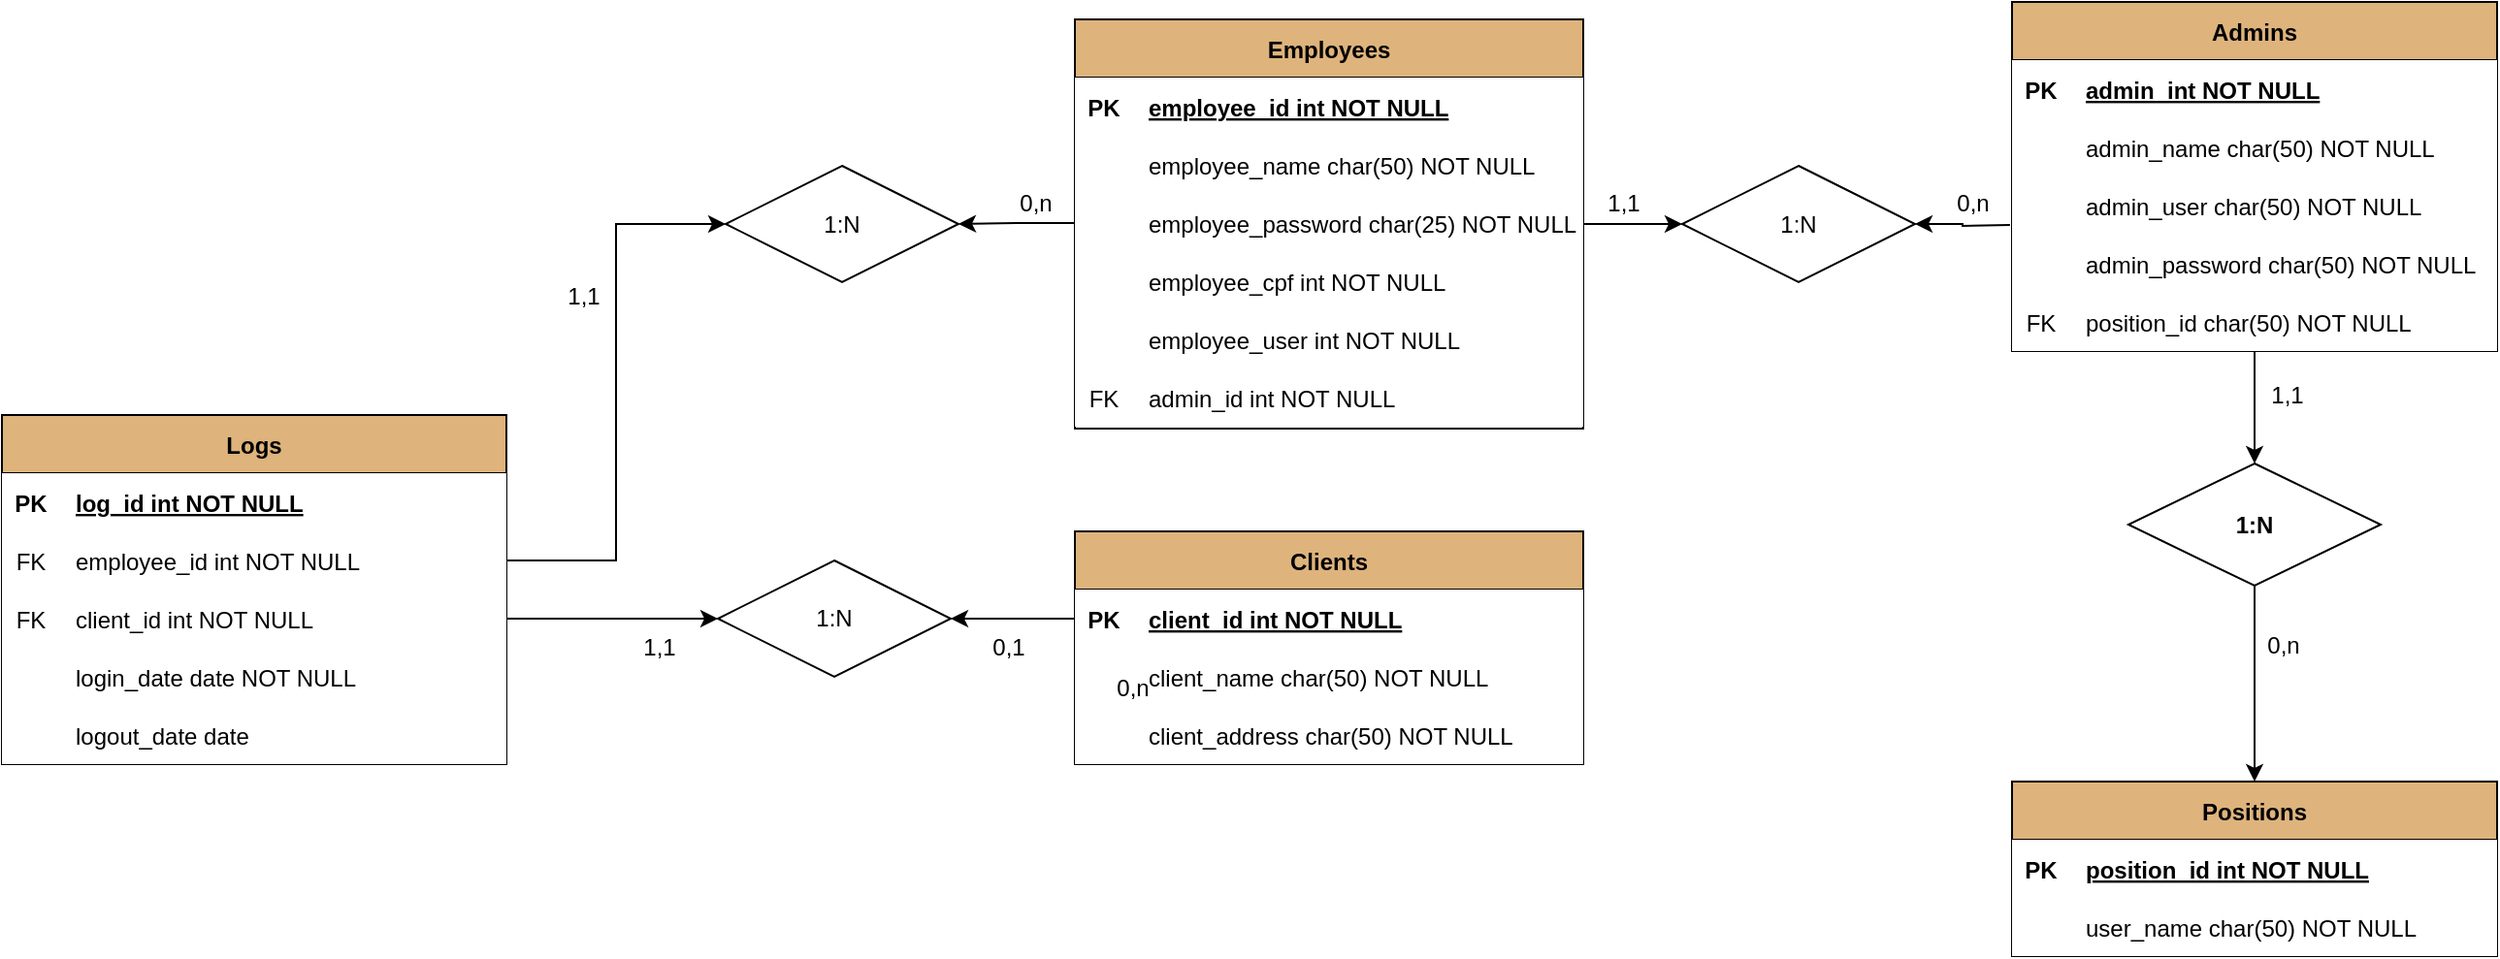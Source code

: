 <mxfile version="17.2.6" type="github">
  <diagram id="R2lEEEUBdFMjLlhIrx00" name="Page-1">
    <mxGraphModel dx="2379" dy="701" grid="0" gridSize="10" guides="1" tooltips="1" connect="1" arrows="1" fold="1" page="0" pageScale="1" pageWidth="850" pageHeight="1100" background="#ffffff" math="0" shadow="0" extFonts="Permanent Marker^https://fonts.googleapis.com/css?family=Permanent+Marker">
      <root>
        <mxCell id="0" />
        <mxCell id="1" parent="0" />
        <mxCell id="CRIsoeaPm788Cyf2TmOQ-90" value="" style="edgeStyle=orthogonalEdgeStyle;rounded=0;sketch=0;jumpStyle=none;orthogonalLoop=1;jettySize=auto;html=1;endSize=6;targetPerimeterSpacing=0;exitX=0.5;exitY=1;exitDx=0;exitDy=0;fontColor=#1D3557;labelBackgroundColor=#F1FAEE;swimlaneLine=1;strokeColor=default;shadow=0;" parent="1" source="C-vyLk0tnHw3VtMMgP7b-2" target="CRIsoeaPm788Cyf2TmOQ-89" edge="1">
          <mxGeometry relative="1" as="geometry" />
        </mxCell>
        <mxCell id="C-vyLk0tnHw3VtMMgP7b-2" value="Admins" style="shape=table;startSize=30;container=1;collapsible=1;childLayout=tableLayout;fixedRows=1;rowLines=0;fontStyle=1;align=center;resizeLast=1;rounded=0;sketch=0;swimlaneLine=1;strokeColor=default;shadow=0;fillColor=#DEB37C;" parent="1" vertex="1">
          <mxGeometry x="333" y="331" width="250" height="180" as="geometry" />
        </mxCell>
        <mxCell id="C-vyLk0tnHw3VtMMgP7b-3" value="" style="shape=partialRectangle;collapsible=0;dropTarget=0;pointerEvents=0;points=[[0,0.5],[1,0.5]];portConstraint=eastwest;top=0;left=0;right=0;bottom=1;rounded=1;sketch=0;swimlaneLine=1;strokeColor=default;shadow=0;" parent="C-vyLk0tnHw3VtMMgP7b-2" vertex="1">
          <mxGeometry y="30" width="250" height="30" as="geometry" />
        </mxCell>
        <mxCell id="C-vyLk0tnHw3VtMMgP7b-4" value="PK" style="shape=partialRectangle;overflow=hidden;connectable=0;top=0;left=0;bottom=0;right=0;fontStyle=1;rounded=1;sketch=0;swimlaneLine=1;strokeColor=default;shadow=0;" parent="C-vyLk0tnHw3VtMMgP7b-3" vertex="1">
          <mxGeometry width="30" height="30" as="geometry">
            <mxRectangle width="30" height="30" as="alternateBounds" />
          </mxGeometry>
        </mxCell>
        <mxCell id="C-vyLk0tnHw3VtMMgP7b-5" value="admin_int NOT NULL " style="shape=partialRectangle;overflow=hidden;connectable=0;top=0;left=0;bottom=0;right=0;align=left;spacingLeft=6;fontStyle=5;rounded=1;sketch=0;swimlaneLine=1;strokeColor=default;shadow=0;" parent="C-vyLk0tnHw3VtMMgP7b-3" vertex="1">
          <mxGeometry x="30" width="220" height="30" as="geometry">
            <mxRectangle width="220" height="30" as="alternateBounds" />
          </mxGeometry>
        </mxCell>
        <mxCell id="C-vyLk0tnHw3VtMMgP7b-6" value="" style="shape=partialRectangle;collapsible=0;dropTarget=0;pointerEvents=0;points=[[0,0.5],[1,0.5]];portConstraint=eastwest;top=0;left=0;right=0;bottom=0;rounded=1;sketch=0;swimlaneLine=1;strokeColor=default;shadow=0;" parent="C-vyLk0tnHw3VtMMgP7b-2" vertex="1">
          <mxGeometry y="60" width="250" height="30" as="geometry" />
        </mxCell>
        <mxCell id="C-vyLk0tnHw3VtMMgP7b-7" value="" style="shape=partialRectangle;overflow=hidden;connectable=0;top=0;left=0;bottom=0;right=0;rounded=1;sketch=0;swimlaneLine=1;strokeColor=default;shadow=0;" parent="C-vyLk0tnHw3VtMMgP7b-6" vertex="1">
          <mxGeometry width="30" height="30" as="geometry">
            <mxRectangle width="30" height="30" as="alternateBounds" />
          </mxGeometry>
        </mxCell>
        <mxCell id="C-vyLk0tnHw3VtMMgP7b-8" value="admin_name char(50) NOT NULL" style="shape=partialRectangle;overflow=hidden;connectable=0;top=0;left=0;bottom=0;right=0;align=left;spacingLeft=6;rounded=1;sketch=0;swimlaneLine=1;strokeColor=default;shadow=0;" parent="C-vyLk0tnHw3VtMMgP7b-6" vertex="1">
          <mxGeometry x="30" width="220" height="30" as="geometry">
            <mxRectangle width="220" height="30" as="alternateBounds" />
          </mxGeometry>
        </mxCell>
        <mxCell id="CRIsoeaPm788Cyf2TmOQ-95" value="" style="shape=partialRectangle;collapsible=0;dropTarget=0;pointerEvents=0;points=[[0,0.5],[1,0.5]];portConstraint=eastwest;top=0;left=0;right=0;bottom=0;rounded=1;sketch=0;swimlaneLine=1;strokeColor=default;shadow=0;" parent="C-vyLk0tnHw3VtMMgP7b-2" vertex="1">
          <mxGeometry y="90" width="250" height="30" as="geometry" />
        </mxCell>
        <mxCell id="CRIsoeaPm788Cyf2TmOQ-96" value="" style="shape=partialRectangle;overflow=hidden;connectable=0;top=0;left=0;bottom=0;right=0;rounded=1;sketch=0;swimlaneLine=1;strokeColor=default;shadow=0;" parent="CRIsoeaPm788Cyf2TmOQ-95" vertex="1">
          <mxGeometry width="30" height="30" as="geometry">
            <mxRectangle width="30" height="30" as="alternateBounds" />
          </mxGeometry>
        </mxCell>
        <mxCell id="CRIsoeaPm788Cyf2TmOQ-97" value="admin_user char(50) NOT NULL" style="shape=partialRectangle;overflow=hidden;connectable=0;top=0;left=0;bottom=0;right=0;align=left;spacingLeft=6;rounded=1;sketch=0;swimlaneLine=1;strokeColor=default;shadow=0;" parent="CRIsoeaPm788Cyf2TmOQ-95" vertex="1">
          <mxGeometry x="30" width="220" height="30" as="geometry">
            <mxRectangle width="220" height="30" as="alternateBounds" />
          </mxGeometry>
        </mxCell>
        <mxCell id="C-vyLk0tnHw3VtMMgP7b-9" value="" style="shape=partialRectangle;collapsible=0;dropTarget=0;pointerEvents=0;points=[[0,0.5],[1,0.5]];portConstraint=eastwest;top=0;left=0;right=0;bottom=0;rounded=1;sketch=0;swimlaneLine=1;strokeColor=default;shadow=0;" parent="C-vyLk0tnHw3VtMMgP7b-2" vertex="1">
          <mxGeometry y="120" width="250" height="30" as="geometry" />
        </mxCell>
        <mxCell id="C-vyLk0tnHw3VtMMgP7b-10" value="" style="shape=partialRectangle;overflow=hidden;connectable=0;top=0;left=0;bottom=0;right=0;rounded=1;sketch=0;swimlaneLine=1;strokeColor=default;shadow=0;" parent="C-vyLk0tnHw3VtMMgP7b-9" vertex="1">
          <mxGeometry width="30" height="30" as="geometry">
            <mxRectangle width="30" height="30" as="alternateBounds" />
          </mxGeometry>
        </mxCell>
        <mxCell id="C-vyLk0tnHw3VtMMgP7b-11" value="admin_password char(50) NOT NULL" style="shape=partialRectangle;overflow=hidden;connectable=0;top=0;left=0;bottom=0;right=0;align=left;spacingLeft=6;rounded=1;sketch=0;swimlaneLine=1;strokeColor=default;shadow=0;" parent="C-vyLk0tnHw3VtMMgP7b-9" vertex="1">
          <mxGeometry x="30" width="220" height="30" as="geometry">
            <mxRectangle width="220" height="30" as="alternateBounds" />
          </mxGeometry>
        </mxCell>
        <mxCell id="CRIsoeaPm788Cyf2TmOQ-65" value="" style="shape=partialRectangle;collapsible=0;dropTarget=0;pointerEvents=0;points=[[0,0.5],[1,0.5]];portConstraint=eastwest;top=0;left=0;right=0;bottom=0;rounded=1;sketch=0;swimlaneLine=1;strokeColor=default;shadow=0;" parent="C-vyLk0tnHw3VtMMgP7b-2" vertex="1">
          <mxGeometry y="150" width="250" height="30" as="geometry" />
        </mxCell>
        <mxCell id="CRIsoeaPm788Cyf2TmOQ-66" value="FK" style="shape=partialRectangle;overflow=hidden;connectable=0;top=0;left=0;bottom=0;right=0;rounded=1;sketch=0;swimlaneLine=1;strokeColor=default;shadow=0;" parent="CRIsoeaPm788Cyf2TmOQ-65" vertex="1">
          <mxGeometry width="30" height="30" as="geometry">
            <mxRectangle width="30" height="30" as="alternateBounds" />
          </mxGeometry>
        </mxCell>
        <mxCell id="CRIsoeaPm788Cyf2TmOQ-67" value="position_id char(50) NOT NULL" style="shape=partialRectangle;overflow=hidden;connectable=0;top=0;left=0;bottom=0;right=0;align=left;spacingLeft=6;rounded=1;sketch=0;swimlaneLine=1;strokeColor=default;shadow=0;" parent="CRIsoeaPm788Cyf2TmOQ-65" vertex="1">
          <mxGeometry x="30" width="220" height="30" as="geometry">
            <mxRectangle width="220" height="30" as="alternateBounds" />
          </mxGeometry>
        </mxCell>
        <mxCell id="C-vyLk0tnHw3VtMMgP7b-23" value="Employees" style="shape=table;startSize=30;container=1;collapsible=1;childLayout=tableLayout;fixedRows=1;rowLines=0;fontStyle=1;align=center;resizeLast=1;rounded=0;sketch=0;swimlaneLine=1;strokeColor=default;shadow=0;fillColor=#DEB37C;" parent="1" vertex="1">
          <mxGeometry x="-150" y="340" width="262" height="211" as="geometry" />
        </mxCell>
        <mxCell id="C-vyLk0tnHw3VtMMgP7b-24" value="" style="shape=partialRectangle;collapsible=0;dropTarget=0;pointerEvents=0;points=[[0,0.5],[1,0.5]];portConstraint=eastwest;top=0;left=0;right=0;bottom=1;rounded=1;sketch=0;swimlaneLine=1;strokeColor=default;shadow=0;" parent="C-vyLk0tnHw3VtMMgP7b-23" vertex="1">
          <mxGeometry y="30" width="262" height="30" as="geometry" />
        </mxCell>
        <mxCell id="C-vyLk0tnHw3VtMMgP7b-25" value="PK" style="shape=partialRectangle;overflow=hidden;connectable=0;top=0;left=0;bottom=0;right=0;fontStyle=1;rounded=1;sketch=0;swimlaneLine=1;strokeColor=default;shadow=0;" parent="C-vyLk0tnHw3VtMMgP7b-24" vertex="1">
          <mxGeometry width="30" height="30" as="geometry">
            <mxRectangle width="30" height="30" as="alternateBounds" />
          </mxGeometry>
        </mxCell>
        <mxCell id="C-vyLk0tnHw3VtMMgP7b-26" value="employee_id int NOT NULL " style="shape=partialRectangle;overflow=hidden;connectable=0;top=0;left=0;bottom=0;right=0;align=left;spacingLeft=6;fontStyle=5;rounded=1;sketch=0;swimlaneLine=1;strokeColor=default;shadow=0;" parent="C-vyLk0tnHw3VtMMgP7b-24" vertex="1">
          <mxGeometry x="30" width="232" height="30" as="geometry">
            <mxRectangle width="232" height="30" as="alternateBounds" />
          </mxGeometry>
        </mxCell>
        <mxCell id="C-vyLk0tnHw3VtMMgP7b-27" value="" style="shape=partialRectangle;collapsible=0;dropTarget=0;pointerEvents=0;points=[[0,0.5],[1,0.5]];portConstraint=eastwest;top=0;left=0;right=0;bottom=0;rounded=1;sketch=0;swimlaneLine=1;strokeColor=default;shadow=0;" parent="C-vyLk0tnHw3VtMMgP7b-23" vertex="1">
          <mxGeometry y="60" width="262" height="30" as="geometry" />
        </mxCell>
        <mxCell id="C-vyLk0tnHw3VtMMgP7b-28" value="" style="shape=partialRectangle;overflow=hidden;connectable=0;top=0;left=0;bottom=0;right=0;rounded=1;sketch=0;swimlaneLine=1;strokeColor=default;shadow=0;" parent="C-vyLk0tnHw3VtMMgP7b-27" vertex="1">
          <mxGeometry width="30" height="30" as="geometry">
            <mxRectangle width="30" height="30" as="alternateBounds" />
          </mxGeometry>
        </mxCell>
        <mxCell id="C-vyLk0tnHw3VtMMgP7b-29" value="employee_name char(50) NOT NULL" style="shape=partialRectangle;overflow=hidden;connectable=0;top=0;left=0;bottom=0;right=0;align=left;spacingLeft=6;rounded=1;sketch=0;swimlaneLine=1;strokeColor=default;shadow=0;" parent="C-vyLk0tnHw3VtMMgP7b-27" vertex="1">
          <mxGeometry x="30" width="232" height="30" as="geometry">
            <mxRectangle width="232" height="30" as="alternateBounds" />
          </mxGeometry>
        </mxCell>
        <mxCell id="CRIsoeaPm788Cyf2TmOQ-42" value="" style="shape=partialRectangle;collapsible=0;dropTarget=0;pointerEvents=0;points=[[0,0.5],[1,0.5]];portConstraint=eastwest;top=0;left=0;right=0;bottom=0;rounded=1;sketch=0;swimlaneLine=1;strokeColor=default;shadow=0;" parent="C-vyLk0tnHw3VtMMgP7b-23" vertex="1">
          <mxGeometry y="90" width="262" height="30" as="geometry" />
        </mxCell>
        <mxCell id="CRIsoeaPm788Cyf2TmOQ-43" value="" style="shape=partialRectangle;overflow=hidden;connectable=0;top=0;left=0;bottom=0;right=0;rounded=1;sketch=0;swimlaneLine=1;strokeColor=default;shadow=0;" parent="CRIsoeaPm788Cyf2TmOQ-42" vertex="1">
          <mxGeometry width="30" height="30" as="geometry">
            <mxRectangle width="30" height="30" as="alternateBounds" />
          </mxGeometry>
        </mxCell>
        <mxCell id="CRIsoeaPm788Cyf2TmOQ-44" value="employee_password char(25) NOT NULL" style="shape=partialRectangle;overflow=hidden;connectable=0;top=0;left=0;bottom=0;right=0;align=left;spacingLeft=6;rounded=1;sketch=0;swimlaneLine=1;strokeColor=default;shadow=0;" parent="CRIsoeaPm788Cyf2TmOQ-42" vertex="1">
          <mxGeometry x="30" width="232" height="30" as="geometry">
            <mxRectangle width="232" height="30" as="alternateBounds" />
          </mxGeometry>
        </mxCell>
        <mxCell id="CRIsoeaPm788Cyf2TmOQ-62" value="" style="shape=partialRectangle;collapsible=0;dropTarget=0;pointerEvents=0;points=[[0,0.5],[1,0.5]];portConstraint=eastwest;top=0;left=0;right=0;bottom=0;rounded=1;sketch=0;swimlaneLine=1;strokeColor=default;shadow=0;" parent="C-vyLk0tnHw3VtMMgP7b-23" vertex="1">
          <mxGeometry y="120" width="262" height="30" as="geometry" />
        </mxCell>
        <mxCell id="CRIsoeaPm788Cyf2TmOQ-63" value="" style="shape=partialRectangle;overflow=hidden;connectable=0;top=0;left=0;bottom=0;right=0;rounded=1;sketch=0;swimlaneLine=1;strokeColor=default;shadow=0;" parent="CRIsoeaPm788Cyf2TmOQ-62" vertex="1">
          <mxGeometry width="30" height="30" as="geometry">
            <mxRectangle width="30" height="30" as="alternateBounds" />
          </mxGeometry>
        </mxCell>
        <mxCell id="CRIsoeaPm788Cyf2TmOQ-64" value="employee_cpf int NOT NULL" style="shape=partialRectangle;overflow=hidden;connectable=0;top=0;left=0;bottom=0;right=0;align=left;spacingLeft=6;rounded=1;sketch=0;swimlaneLine=1;strokeColor=default;shadow=0;" parent="CRIsoeaPm788Cyf2TmOQ-62" vertex="1">
          <mxGeometry x="30" width="232" height="30" as="geometry">
            <mxRectangle width="232" height="30" as="alternateBounds" />
          </mxGeometry>
        </mxCell>
        <mxCell id="CRIsoeaPm788Cyf2TmOQ-92" value="" style="shape=partialRectangle;collapsible=0;dropTarget=0;pointerEvents=0;points=[[0,0.5],[1,0.5]];portConstraint=eastwest;top=0;left=0;right=0;bottom=0;rounded=1;sketch=0;swimlaneLine=1;strokeColor=default;shadow=0;" parent="C-vyLk0tnHw3VtMMgP7b-23" vertex="1">
          <mxGeometry y="150" width="262" height="30" as="geometry" />
        </mxCell>
        <mxCell id="CRIsoeaPm788Cyf2TmOQ-93" value="" style="shape=partialRectangle;overflow=hidden;connectable=0;top=0;left=0;bottom=0;right=0;rounded=1;sketch=0;swimlaneLine=1;strokeColor=default;shadow=0;" parent="CRIsoeaPm788Cyf2TmOQ-92" vertex="1">
          <mxGeometry width="30" height="30" as="geometry">
            <mxRectangle width="30" height="30" as="alternateBounds" />
          </mxGeometry>
        </mxCell>
        <mxCell id="CRIsoeaPm788Cyf2TmOQ-94" value="employee_user int NOT NULL" style="shape=partialRectangle;overflow=hidden;connectable=0;top=0;left=0;bottom=0;right=0;align=left;spacingLeft=6;rounded=1;sketch=0;swimlaneLine=1;strokeColor=default;shadow=0;" parent="CRIsoeaPm788Cyf2TmOQ-92" vertex="1">
          <mxGeometry x="30" width="232" height="30" as="geometry">
            <mxRectangle width="232" height="30" as="alternateBounds" />
          </mxGeometry>
        </mxCell>
        <mxCell id="CRIsoeaPm788Cyf2TmOQ-55" value="" style="shape=partialRectangle;collapsible=0;dropTarget=0;pointerEvents=0;points=[[0,0.5],[1,0.5]];portConstraint=eastwest;top=0;left=0;right=0;bottom=0;rounded=1;sketch=0;swimlaneLine=1;strokeColor=default;shadow=0;" parent="C-vyLk0tnHw3VtMMgP7b-23" vertex="1">
          <mxGeometry y="180" width="262" height="30" as="geometry" />
        </mxCell>
        <mxCell id="CRIsoeaPm788Cyf2TmOQ-56" value="FK" style="shape=partialRectangle;overflow=hidden;connectable=0;top=0;left=0;bottom=0;right=0;rounded=1;sketch=0;swimlaneLine=1;strokeColor=default;shadow=0;" parent="CRIsoeaPm788Cyf2TmOQ-55" vertex="1">
          <mxGeometry width="30" height="30" as="geometry">
            <mxRectangle width="30" height="30" as="alternateBounds" />
          </mxGeometry>
        </mxCell>
        <mxCell id="CRIsoeaPm788Cyf2TmOQ-57" value="admin_id int NOT NULL" style="shape=partialRectangle;overflow=hidden;connectable=0;top=0;left=0;bottom=0;right=0;align=left;spacingLeft=6;rounded=1;sketch=0;swimlaneLine=1;strokeColor=default;shadow=0;" parent="CRIsoeaPm788Cyf2TmOQ-55" vertex="1">
          <mxGeometry x="30" width="232" height="30" as="geometry">
            <mxRectangle width="232" height="30" as="alternateBounds" />
          </mxGeometry>
        </mxCell>
        <mxCell id="CRIsoeaPm788Cyf2TmOQ-2" value="Clients" style="shape=table;startSize=30;container=1;collapsible=1;childLayout=tableLayout;fixedRows=1;rowLines=0;fontStyle=1;align=center;resizeLast=1;rounded=0;sketch=0;swimlaneLine=1;strokeColor=default;shadow=0;fillColor=#DEB37C;" parent="1" vertex="1">
          <mxGeometry x="-150" y="604" width="262" height="120" as="geometry" />
        </mxCell>
        <mxCell id="CRIsoeaPm788Cyf2TmOQ-3" value="" style="shape=partialRectangle;collapsible=0;dropTarget=0;pointerEvents=0;points=[[0,0.5],[1,0.5]];portConstraint=eastwest;top=0;left=0;right=0;bottom=1;rounded=1;sketch=0;swimlaneLine=1;strokeColor=default;shadow=0;" parent="CRIsoeaPm788Cyf2TmOQ-2" vertex="1">
          <mxGeometry y="30" width="262" height="30" as="geometry" />
        </mxCell>
        <mxCell id="CRIsoeaPm788Cyf2TmOQ-4" value="PK" style="shape=partialRectangle;overflow=hidden;connectable=0;top=0;left=0;bottom=0;right=0;fontStyle=1;rounded=1;sketch=0;swimlaneLine=1;strokeColor=default;shadow=0;" parent="CRIsoeaPm788Cyf2TmOQ-3" vertex="1">
          <mxGeometry width="30" height="30" as="geometry">
            <mxRectangle width="30" height="30" as="alternateBounds" />
          </mxGeometry>
        </mxCell>
        <mxCell id="CRIsoeaPm788Cyf2TmOQ-5" value="client_id int NOT NULL " style="shape=partialRectangle;overflow=hidden;connectable=0;top=0;left=0;bottom=0;right=0;align=left;spacingLeft=6;fontStyle=5;rounded=1;sketch=0;swimlaneLine=1;strokeColor=default;shadow=0;" parent="CRIsoeaPm788Cyf2TmOQ-3" vertex="1">
          <mxGeometry x="30" width="232" height="30" as="geometry">
            <mxRectangle width="232" height="30" as="alternateBounds" />
          </mxGeometry>
        </mxCell>
        <mxCell id="CRIsoeaPm788Cyf2TmOQ-6" value="" style="shape=partialRectangle;collapsible=0;dropTarget=0;pointerEvents=0;points=[[0,0.5],[1,0.5]];portConstraint=eastwest;top=0;left=0;right=0;bottom=0;rounded=1;sketch=0;swimlaneLine=1;strokeColor=default;shadow=0;" parent="CRIsoeaPm788Cyf2TmOQ-2" vertex="1">
          <mxGeometry y="60" width="262" height="30" as="geometry" />
        </mxCell>
        <mxCell id="CRIsoeaPm788Cyf2TmOQ-7" value="" style="shape=partialRectangle;overflow=hidden;connectable=0;top=0;left=0;bottom=0;right=0;rounded=1;sketch=0;swimlaneLine=1;strokeColor=default;shadow=0;" parent="CRIsoeaPm788Cyf2TmOQ-6" vertex="1">
          <mxGeometry width="30" height="30" as="geometry">
            <mxRectangle width="30" height="30" as="alternateBounds" />
          </mxGeometry>
        </mxCell>
        <mxCell id="CRIsoeaPm788Cyf2TmOQ-8" value="client_name char(50) NOT NULL" style="shape=partialRectangle;overflow=hidden;connectable=0;top=0;left=0;bottom=0;right=0;align=left;spacingLeft=6;rounded=1;sketch=0;swimlaneLine=1;strokeColor=default;shadow=0;" parent="CRIsoeaPm788Cyf2TmOQ-6" vertex="1">
          <mxGeometry x="30" width="232" height="30" as="geometry">
            <mxRectangle width="232" height="30" as="alternateBounds" />
          </mxGeometry>
        </mxCell>
        <mxCell id="CRIsoeaPm788Cyf2TmOQ-51" value="" style="shape=partialRectangle;collapsible=0;dropTarget=0;pointerEvents=0;points=[[0,0.5],[1,0.5]];portConstraint=eastwest;top=0;left=0;right=0;bottom=0;rounded=1;sketch=0;swimlaneLine=1;strokeColor=default;shadow=0;" parent="CRIsoeaPm788Cyf2TmOQ-2" vertex="1">
          <mxGeometry y="90" width="262" height="30" as="geometry" />
        </mxCell>
        <mxCell id="CRIsoeaPm788Cyf2TmOQ-52" value="" style="shape=partialRectangle;overflow=hidden;connectable=0;top=0;left=0;bottom=0;right=0;rounded=1;sketch=0;swimlaneLine=1;strokeColor=default;shadow=0;" parent="CRIsoeaPm788Cyf2TmOQ-51" vertex="1">
          <mxGeometry width="30" height="30" as="geometry">
            <mxRectangle width="30" height="30" as="alternateBounds" />
          </mxGeometry>
        </mxCell>
        <mxCell id="CRIsoeaPm788Cyf2TmOQ-53" value="client_address char(50) NOT NULL" style="shape=partialRectangle;overflow=hidden;connectable=0;top=0;left=0;bottom=0;right=0;align=left;spacingLeft=6;rounded=1;sketch=0;swimlaneLine=1;strokeColor=default;shadow=0;" parent="CRIsoeaPm788Cyf2TmOQ-51" vertex="1">
          <mxGeometry x="30" width="232" height="30" as="geometry">
            <mxRectangle width="232" height="30" as="alternateBounds" />
          </mxGeometry>
        </mxCell>
        <mxCell id="CRIsoeaPm788Cyf2TmOQ-35" value="1:N" style="shape=rhombus;perimeter=rhombusPerimeter;whiteSpace=wrap;html=1;align=center;shadow=0;rounded=0;sketch=0;swimlaneLine=1;strokeColor=default;" parent="1" vertex="1">
          <mxGeometry x="-330" y="415.5" width="120" height="60" as="geometry" />
        </mxCell>
        <mxCell id="CRIsoeaPm788Cyf2TmOQ-37" value="1:N" style="shape=rhombus;perimeter=rhombusPerimeter;whiteSpace=wrap;html=1;align=center;shadow=0;rounded=0;sketch=0;swimlaneLine=1;strokeColor=default;" parent="1" vertex="1">
          <mxGeometry x="-334" y="619" width="120" height="60" as="geometry" />
        </mxCell>
        <mxCell id="CRIsoeaPm788Cyf2TmOQ-73" value="1:N" style="shape=rhombus;perimeter=rhombusPerimeter;whiteSpace=wrap;html=1;align=center;shadow=0;rounded=0;sketch=0;swimlaneLine=1;strokeColor=default;" parent="1" vertex="1">
          <mxGeometry x="163" y="415.5" width="120" height="60" as="geometry" />
        </mxCell>
        <mxCell id="CRIsoeaPm788Cyf2TmOQ-75" value="Positions" style="shape=table;startSize=30;container=1;collapsible=1;childLayout=tableLayout;fixedRows=1;rowLines=0;fontStyle=1;align=center;resizeLast=1;rounded=0;sketch=0;swimlaneLine=1;strokeColor=default;shadow=0;columnLines=1;fillColor=#DEB37C;" parent="1" vertex="1">
          <mxGeometry x="333" y="733" width="250" height="90" as="geometry" />
        </mxCell>
        <mxCell id="CRIsoeaPm788Cyf2TmOQ-76" value="" style="shape=partialRectangle;collapsible=0;dropTarget=0;pointerEvents=0;points=[[0,0.5],[1,0.5]];portConstraint=eastwest;top=0;left=0;right=0;bottom=1;rounded=1;sketch=0;swimlaneLine=1;strokeColor=default;shadow=0;" parent="CRIsoeaPm788Cyf2TmOQ-75" vertex="1">
          <mxGeometry y="30" width="250" height="30" as="geometry" />
        </mxCell>
        <mxCell id="CRIsoeaPm788Cyf2TmOQ-77" value="PK" style="shape=partialRectangle;overflow=hidden;connectable=0;top=0;left=0;bottom=0;right=0;fontStyle=1;rounded=1;sketch=0;swimlaneLine=1;strokeColor=default;shadow=0;" parent="CRIsoeaPm788Cyf2TmOQ-76" vertex="1">
          <mxGeometry width="30" height="30" as="geometry">
            <mxRectangle width="30" height="30" as="alternateBounds" />
          </mxGeometry>
        </mxCell>
        <mxCell id="CRIsoeaPm788Cyf2TmOQ-78" value="position_id int NOT NULL " style="shape=partialRectangle;overflow=hidden;connectable=0;top=0;left=0;bottom=0;right=0;align=left;spacingLeft=6;fontStyle=5;rounded=1;sketch=0;swimlaneLine=1;strokeColor=default;shadow=0;" parent="CRIsoeaPm788Cyf2TmOQ-76" vertex="1">
          <mxGeometry x="30" width="220" height="30" as="geometry">
            <mxRectangle width="220" height="30" as="alternateBounds" />
          </mxGeometry>
        </mxCell>
        <mxCell id="CRIsoeaPm788Cyf2TmOQ-79" value="" style="shape=partialRectangle;collapsible=0;dropTarget=0;pointerEvents=0;points=[[0,0.5],[1,0.5]];portConstraint=eastwest;top=0;left=0;right=0;bottom=0;rounded=1;sketch=0;swimlaneLine=1;strokeColor=default;shadow=0;" parent="CRIsoeaPm788Cyf2TmOQ-75" vertex="1">
          <mxGeometry y="60" width="250" height="30" as="geometry" />
        </mxCell>
        <mxCell id="CRIsoeaPm788Cyf2TmOQ-80" value="" style="shape=partialRectangle;overflow=hidden;connectable=0;top=0;left=0;bottom=0;right=0;rounded=1;sketch=0;swimlaneLine=1;strokeColor=default;shadow=0;" parent="CRIsoeaPm788Cyf2TmOQ-79" vertex="1">
          <mxGeometry width="30" height="30" as="geometry">
            <mxRectangle width="30" height="30" as="alternateBounds" />
          </mxGeometry>
        </mxCell>
        <mxCell id="CRIsoeaPm788Cyf2TmOQ-81" value="user_name char(50) NOT NULL" style="shape=partialRectangle;overflow=hidden;connectable=0;top=0;left=0;bottom=0;right=0;align=left;spacingLeft=6;rounded=1;sketch=0;swimlaneLine=1;strokeColor=default;shadow=0;" parent="CRIsoeaPm788Cyf2TmOQ-79" vertex="1">
          <mxGeometry x="30" width="220" height="30" as="geometry">
            <mxRectangle width="220" height="30" as="alternateBounds" />
          </mxGeometry>
        </mxCell>
        <mxCell id="CRIsoeaPm788Cyf2TmOQ-89" value="1:N" style="rhombus;whiteSpace=wrap;html=1;startSize=30;fontStyle=1;rounded=0;sketch=0;swimlaneLine=1;strokeColor=default;shadow=0;" parent="1" vertex="1">
          <mxGeometry x="393" y="569" width="130" height="63" as="geometry" />
        </mxCell>
        <mxCell id="CRIsoeaPm788Cyf2TmOQ-91" value="" style="edgeStyle=orthogonalEdgeStyle;rounded=0;sketch=0;jumpStyle=none;orthogonalLoop=1;jettySize=auto;html=1;endSize=6;targetPerimeterSpacing=0;exitX=0.5;exitY=1;exitDx=0;exitDy=0;entryX=0.5;entryY=0;entryDx=0;entryDy=0;fontColor=#1D3557;labelBackgroundColor=#F1FAEE;swimlaneLine=1;strokeColor=default;shadow=0;" parent="1" source="CRIsoeaPm788Cyf2TmOQ-89" target="CRIsoeaPm788Cyf2TmOQ-75" edge="1">
          <mxGeometry relative="1" as="geometry">
            <mxPoint x="498.059" y="749" as="sourcePoint" />
            <mxPoint x="563" y="849" as="targetPoint" />
          </mxGeometry>
        </mxCell>
        <mxCell id="ZPuTRuE9zy1D4dM8rrTx-1" value="" style="edgeStyle=orthogonalEdgeStyle;rounded=0;sketch=0;jumpStyle=none;orthogonalLoop=1;jettySize=auto;html=1;endSize=6;targetPerimeterSpacing=0;fontColor=#1D3557;labelBackgroundColor=#F1FAEE;swimlaneLine=1;strokeColor=default;shadow=0;entryX=1;entryY=0.5;entryDx=0;entryDy=0;" parent="1" target="CRIsoeaPm788Cyf2TmOQ-73" edge="1">
          <mxGeometry relative="1" as="geometry">
            <mxPoint x="332" y="446" as="sourcePoint" />
            <mxPoint x="330" y="379" as="targetPoint" />
          </mxGeometry>
        </mxCell>
        <mxCell id="ZPuTRuE9zy1D4dM8rrTx-2" value="" style="edgeStyle=orthogonalEdgeStyle;rounded=0;sketch=0;jumpStyle=none;orthogonalLoop=1;jettySize=auto;html=1;endSize=6;targetPerimeterSpacing=0;exitX=1;exitY=0.5;exitDx=0;exitDy=0;fontColor=#1D3557;labelBackgroundColor=#F1FAEE;entryX=0;entryY=0.5;entryDx=0;entryDy=0;swimlaneLine=1;strokeColor=default;shadow=0;" parent="1" source="C-vyLk0tnHw3VtMMgP7b-23" target="CRIsoeaPm788Cyf2TmOQ-73" edge="1">
          <mxGeometry relative="1" as="geometry">
            <mxPoint x="-230" y="220" as="sourcePoint" />
            <mxPoint x="190" y="440" as="targetPoint" />
          </mxGeometry>
        </mxCell>
        <mxCell id="ZPuTRuE9zy1D4dM8rrTx-3" value="1,1" style="text;html=1;align=center;verticalAlign=middle;whiteSpace=wrap;rounded=0;swimlaneLine=1;strokeColor=none;sketch=0;shadow=0;" parent="1" vertex="1">
          <mxGeometry x="-433" y="468" width="60" height="30" as="geometry" />
        </mxCell>
        <mxCell id="ZPuTRuE9zy1D4dM8rrTx-5" value="0,n" style="text;html=1;align=center;verticalAlign=middle;whiteSpace=wrap;rounded=0;rotation=0;swimlaneLine=1;strokeColor=none;sketch=0;shadow=0;" parent="1" vertex="1">
          <mxGeometry x="-200" y="420" width="60" height="30" as="geometry" />
        </mxCell>
        <mxCell id="ZPuTRuE9zy1D4dM8rrTx-6" value="1,1" style="text;html=1;align=center;verticalAlign=middle;whiteSpace=wrap;rounded=0;swimlaneLine=1;strokeColor=none;sketch=0;shadow=0;" parent="1" vertex="1">
          <mxGeometry x="-394" y="649" width="60" height="30" as="geometry" />
        </mxCell>
        <mxCell id="ZPuTRuE9zy1D4dM8rrTx-7" value="0,n" style="text;html=1;align=center;verticalAlign=middle;whiteSpace=wrap;rounded=0;swimlaneLine=1;strokeColor=none;sketch=0;shadow=0;" parent="1" vertex="1">
          <mxGeometry x="-150" y="670" width="60" height="30" as="geometry" />
        </mxCell>
        <mxCell id="ZPuTRuE9zy1D4dM8rrTx-8" value="1,1" style="text;html=1;align=center;verticalAlign=middle;whiteSpace=wrap;rounded=0;swimlaneLine=1;strokeColor=none;sketch=0;shadow=0;" parent="1" vertex="1">
          <mxGeometry x="103" y="420" width="60" height="30" as="geometry" />
        </mxCell>
        <mxCell id="ZPuTRuE9zy1D4dM8rrTx-9" value="0,n" style="text;html=1;align=center;verticalAlign=middle;whiteSpace=wrap;rounded=0;swimlaneLine=1;strokeColor=none;sketch=0;shadow=0;" parent="1" vertex="1">
          <mxGeometry x="283" y="420" width="60" height="30" as="geometry" />
        </mxCell>
        <mxCell id="ZPuTRuE9zy1D4dM8rrTx-10" value="1,1" style="text;html=1;align=center;verticalAlign=middle;whiteSpace=wrap;rounded=0;swimlaneLine=1;strokeColor=none;sketch=0;shadow=0;" parent="1" vertex="1">
          <mxGeometry x="445" y="519" width="60" height="30" as="geometry" />
        </mxCell>
        <mxCell id="ZPuTRuE9zy1D4dM8rrTx-11" value="0,n" style="text;html=1;align=center;verticalAlign=middle;whiteSpace=wrap;rounded=0;swimlaneLine=1;strokeColor=none;sketch=0;shadow=0;" parent="1" vertex="1">
          <mxGeometry x="443" y="648" width="60" height="30" as="geometry" />
        </mxCell>
        <mxCell id="-E1fyEVvudLfWsq4Qym8-1" value="" style="edgeStyle=orthogonalEdgeStyle;rounded=0;sketch=0;jumpStyle=none;orthogonalLoop=1;jettySize=auto;html=1;endSize=6;targetPerimeterSpacing=0;exitX=0;exitY=0.5;exitDx=0;exitDy=0;fontColor=#1D3557;labelBackgroundColor=#F1FAEE;entryX=1;entryY=0.5;entryDx=0;entryDy=0;swimlaneLine=1;strokeColor=default;shadow=0;" parent="1" source="CRIsoeaPm788Cyf2TmOQ-3" target="CRIsoeaPm788Cyf2TmOQ-37" edge="1">
          <mxGeometry relative="1" as="geometry">
            <mxPoint x="-320" y="895" as="sourcePoint" />
            <mxPoint x="-220" y="720" as="targetPoint" />
          </mxGeometry>
        </mxCell>
        <mxCell id="-E1fyEVvudLfWsq4Qym8-2" value="" style="edgeStyle=orthogonalEdgeStyle;rounded=0;sketch=0;jumpStyle=none;orthogonalLoop=1;jettySize=auto;html=1;endSize=6;targetPerimeterSpacing=0;fontColor=#1D3557;labelBackgroundColor=#F1FAEE;swimlaneLine=1;strokeColor=default;shadow=0;exitX=1;exitY=0.5;exitDx=0;exitDy=0;" parent="1" source="-E1fyEVvudLfWsq4Qym8-12" target="CRIsoeaPm788Cyf2TmOQ-37" edge="1">
          <mxGeometry relative="1" as="geometry">
            <mxPoint x="-408" y="661" as="sourcePoint" />
            <mxPoint x="-259" y="768" as="targetPoint" />
          </mxGeometry>
        </mxCell>
        <mxCell id="-E1fyEVvudLfWsq4Qym8-3" value="" style="edgeStyle=orthogonalEdgeStyle;rounded=0;sketch=0;jumpStyle=none;orthogonalLoop=1;jettySize=auto;html=1;endSize=6;targetPerimeterSpacing=0;fontColor=#1D3557;labelBackgroundColor=#F1FAEE;entryX=0;entryY=0.5;entryDx=0;entryDy=0;exitX=1;exitY=0.5;exitDx=0;exitDy=0;swimlaneLine=1;strokeColor=default;shadow=0;" parent="1" source="-E1fyEVvudLfWsq4Qym8-9" target="CRIsoeaPm788Cyf2TmOQ-35" edge="1">
          <mxGeometry relative="1" as="geometry">
            <mxPoint x="-279" y="613" as="sourcePoint" />
            <mxPoint x="-399" y="430.5" as="targetPoint" />
          </mxGeometry>
        </mxCell>
        <mxCell id="-E1fyEVvudLfWsq4Qym8-4" value="" style="edgeStyle=orthogonalEdgeStyle;rounded=0;sketch=0;jumpStyle=none;orthogonalLoop=1;jettySize=auto;html=1;endSize=6;targetPerimeterSpacing=0;fontColor=#1D3557;labelBackgroundColor=#F1FAEE;swimlaneLine=1;strokeColor=default;shadow=0;entryX=1;entryY=0.5;entryDx=0;entryDy=0;exitX=0;exitY=0.5;exitDx=0;exitDy=0;" parent="1" source="CRIsoeaPm788Cyf2TmOQ-42" target="CRIsoeaPm788Cyf2TmOQ-35" edge="1">
          <mxGeometry relative="1" as="geometry">
            <mxPoint x="-211" y="400" as="sourcePoint" />
            <mxPoint x="-360" y="255" as="targetPoint" />
          </mxGeometry>
        </mxCell>
        <mxCell id="-E1fyEVvudLfWsq4Qym8-5" value="Logs" style="shape=table;startSize=30;container=1;collapsible=1;childLayout=tableLayout;fixedRows=1;rowLines=0;fontStyle=1;align=center;resizeLast=1;rounded=0;sketch=0;swimlaneLine=1;strokeColor=default;shadow=0;gradientColor=none;fillColor=#DEB37C;" parent="1" vertex="1">
          <mxGeometry x="-703" y="544" width="260" height="180" as="geometry" />
        </mxCell>
        <mxCell id="-E1fyEVvudLfWsq4Qym8-6" value="" style="shape=partialRectangle;collapsible=0;dropTarget=0;pointerEvents=0;points=[[0,0.5],[1,0.5]];portConstraint=eastwest;top=0;left=0;right=0;bottom=1;rounded=1;sketch=0;swimlaneLine=1;strokeColor=default;shadow=0;" parent="-E1fyEVvudLfWsq4Qym8-5" vertex="1">
          <mxGeometry y="30" width="260" height="30" as="geometry" />
        </mxCell>
        <mxCell id="-E1fyEVvudLfWsq4Qym8-7" value="PK" style="shape=partialRectangle;overflow=hidden;connectable=0;top=0;left=0;bottom=0;right=0;fontStyle=1;rounded=1;sketch=0;swimlaneLine=1;strokeColor=default;shadow=0;" parent="-E1fyEVvudLfWsq4Qym8-6" vertex="1">
          <mxGeometry width="30" height="30" as="geometry">
            <mxRectangle width="30" height="30" as="alternateBounds" />
          </mxGeometry>
        </mxCell>
        <mxCell id="-E1fyEVvudLfWsq4Qym8-8" value="log_id int NOT NULL " style="shape=partialRectangle;overflow=hidden;connectable=0;top=0;left=0;bottom=0;right=0;align=left;spacingLeft=6;fontStyle=5;rounded=1;sketch=0;swimlaneLine=1;strokeColor=default;shadow=0;" parent="-E1fyEVvudLfWsq4Qym8-6" vertex="1">
          <mxGeometry x="30" width="230" height="30" as="geometry">
            <mxRectangle width="230" height="30" as="alternateBounds" />
          </mxGeometry>
        </mxCell>
        <mxCell id="-E1fyEVvudLfWsq4Qym8-9" value="" style="shape=partialRectangle;collapsible=0;dropTarget=0;pointerEvents=0;points=[[0,0.5],[1,0.5]];portConstraint=eastwest;top=0;left=0;right=0;bottom=0;rounded=1;sketch=0;swimlaneLine=1;strokeColor=default;shadow=0;" parent="-E1fyEVvudLfWsq4Qym8-5" vertex="1">
          <mxGeometry y="60" width="260" height="30" as="geometry" />
        </mxCell>
        <mxCell id="-E1fyEVvudLfWsq4Qym8-10" value="FK" style="shape=partialRectangle;overflow=hidden;connectable=0;top=0;left=0;bottom=0;right=0;rounded=1;sketch=0;swimlaneLine=1;strokeColor=default;shadow=0;" parent="-E1fyEVvudLfWsq4Qym8-9" vertex="1">
          <mxGeometry width="30" height="30" as="geometry">
            <mxRectangle width="30" height="30" as="alternateBounds" />
          </mxGeometry>
        </mxCell>
        <mxCell id="-E1fyEVvudLfWsq4Qym8-11" value="employee_id int NOT NULL" style="shape=partialRectangle;overflow=hidden;connectable=0;top=0;left=0;bottom=0;right=0;align=left;spacingLeft=6;rounded=1;sketch=0;swimlaneLine=1;strokeColor=default;shadow=0;" parent="-E1fyEVvudLfWsq4Qym8-9" vertex="1">
          <mxGeometry x="30" width="230" height="30" as="geometry">
            <mxRectangle width="230" height="30" as="alternateBounds" />
          </mxGeometry>
        </mxCell>
        <mxCell id="-E1fyEVvudLfWsq4Qym8-12" value="" style="shape=partialRectangle;collapsible=0;dropTarget=0;pointerEvents=0;points=[[0,0.5],[1,0.5]];portConstraint=eastwest;top=0;left=0;right=0;bottom=0;rounded=1;sketch=0;swimlaneLine=1;strokeColor=default;shadow=0;" parent="-E1fyEVvudLfWsq4Qym8-5" vertex="1">
          <mxGeometry y="90" width="260" height="30" as="geometry" />
        </mxCell>
        <mxCell id="-E1fyEVvudLfWsq4Qym8-13" value="FK" style="shape=partialRectangle;overflow=hidden;connectable=0;top=0;left=0;bottom=0;right=0;rounded=1;sketch=0;swimlaneLine=1;strokeColor=default;shadow=0;" parent="-E1fyEVvudLfWsq4Qym8-12" vertex="1">
          <mxGeometry width="30" height="30" as="geometry">
            <mxRectangle width="30" height="30" as="alternateBounds" />
          </mxGeometry>
        </mxCell>
        <mxCell id="-E1fyEVvudLfWsq4Qym8-14" value="client_id int NOT NULL" style="shape=partialRectangle;overflow=hidden;connectable=0;top=0;left=0;bottom=0;right=0;align=left;spacingLeft=6;rounded=1;sketch=0;swimlaneLine=1;strokeColor=default;shadow=0;" parent="-E1fyEVvudLfWsq4Qym8-12" vertex="1">
          <mxGeometry x="30" width="230" height="30" as="geometry">
            <mxRectangle width="230" height="30" as="alternateBounds" />
          </mxGeometry>
        </mxCell>
        <mxCell id="-E1fyEVvudLfWsq4Qym8-15" value="" style="shape=partialRectangle;collapsible=0;dropTarget=0;pointerEvents=0;points=[[0,0.5],[1,0.5]];portConstraint=eastwest;top=0;left=0;right=0;bottom=0;rounded=1;sketch=0;swimlaneLine=1;strokeColor=default;shadow=0;" parent="-E1fyEVvudLfWsq4Qym8-5" vertex="1">
          <mxGeometry y="120" width="260" height="30" as="geometry" />
        </mxCell>
        <mxCell id="-E1fyEVvudLfWsq4Qym8-16" value="" style="shape=partialRectangle;overflow=hidden;connectable=0;top=0;left=0;bottom=0;right=0;rounded=1;sketch=0;swimlaneLine=1;strokeColor=default;shadow=0;" parent="-E1fyEVvudLfWsq4Qym8-15" vertex="1">
          <mxGeometry width="30" height="30" as="geometry">
            <mxRectangle width="30" height="30" as="alternateBounds" />
          </mxGeometry>
        </mxCell>
        <mxCell id="-E1fyEVvudLfWsq4Qym8-17" value="login_date date NOT NULL" style="shape=partialRectangle;overflow=hidden;connectable=0;top=0;left=0;bottom=0;right=0;align=left;spacingLeft=6;rounded=1;sketch=0;swimlaneLine=1;strokeColor=default;shadow=0;" parent="-E1fyEVvudLfWsq4Qym8-15" vertex="1">
          <mxGeometry x="30" width="230" height="30" as="geometry">
            <mxRectangle width="230" height="30" as="alternateBounds" />
          </mxGeometry>
        </mxCell>
        <mxCell id="-E1fyEVvudLfWsq4Qym8-18" value="" style="shape=partialRectangle;collapsible=0;dropTarget=0;pointerEvents=0;points=[[0,0.5],[1,0.5]];portConstraint=eastwest;top=0;left=0;right=0;bottom=0;rounded=1;sketch=0;swimlaneLine=1;strokeColor=default;shadow=0;" parent="-E1fyEVvudLfWsq4Qym8-5" vertex="1">
          <mxGeometry y="150" width="260" height="30" as="geometry" />
        </mxCell>
        <mxCell id="-E1fyEVvudLfWsq4Qym8-19" value="" style="shape=partialRectangle;overflow=hidden;connectable=0;top=0;left=0;bottom=0;right=0;rounded=1;sketch=0;swimlaneLine=1;strokeColor=default;shadow=0;" parent="-E1fyEVvudLfWsq4Qym8-18" vertex="1">
          <mxGeometry width="30" height="30" as="geometry">
            <mxRectangle width="30" height="30" as="alternateBounds" />
          </mxGeometry>
        </mxCell>
        <mxCell id="-E1fyEVvudLfWsq4Qym8-20" value="logout_date date " style="shape=partialRectangle;overflow=hidden;connectable=0;top=0;left=0;bottom=0;right=0;align=left;spacingLeft=6;rounded=1;sketch=0;swimlaneLine=1;strokeColor=default;shadow=0;" parent="-E1fyEVvudLfWsq4Qym8-18" vertex="1">
          <mxGeometry x="30" width="230" height="30" as="geometry">
            <mxRectangle width="230" height="30" as="alternateBounds" />
          </mxGeometry>
        </mxCell>
        <mxCell id="4qzRG9kLGo3sh1j2NV4k-3" value="0,1" style="text;html=1;align=center;verticalAlign=middle;whiteSpace=wrap;rounded=0;rotation=0;swimlaneLine=1;strokeColor=none;sketch=0;shadow=0;" vertex="1" parent="1">
          <mxGeometry x="-214" y="649" width="60" height="30" as="geometry" />
        </mxCell>
      </root>
    </mxGraphModel>
  </diagram>
</mxfile>
